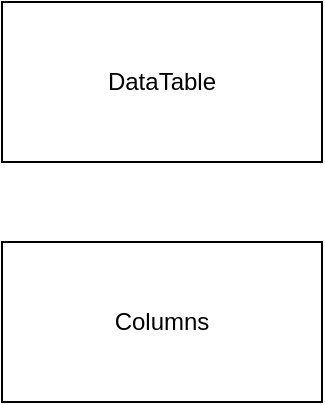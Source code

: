 <mxfile version="26.1.1">
  <diagram name="第 1 页" id="MSixJxJTqD9F_TBMR-_F">
    <mxGraphModel dx="1070" dy="583" grid="1" gridSize="10" guides="1" tooltips="1" connect="1" arrows="1" fold="1" page="1" pageScale="1" pageWidth="827" pageHeight="1169" math="0" shadow="0">
      <root>
        <mxCell id="0" />
        <mxCell id="1" parent="0" />
        <mxCell id="ZXyXprg9uOO6kvc00tam-1" value="DataTable" style="rounded=0;whiteSpace=wrap;html=1;" vertex="1" parent="1">
          <mxGeometry x="40" y="120" width="160" height="80" as="geometry" />
        </mxCell>
        <mxCell id="ZXyXprg9uOO6kvc00tam-2" value="Columns" style="rounded=0;whiteSpace=wrap;html=1;" vertex="1" parent="1">
          <mxGeometry x="40" y="240" width="160" height="80" as="geometry" />
        </mxCell>
      </root>
    </mxGraphModel>
  </diagram>
</mxfile>
